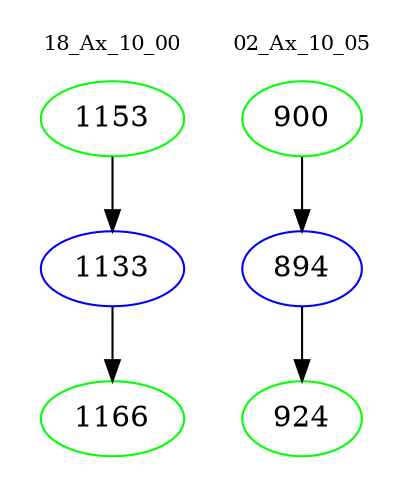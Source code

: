 digraph{
subgraph cluster_0 {
color = white
label = "18_Ax_10_00";
fontsize=10;
T0_1153 [label="1153", color="green"]
T0_1153 -> T0_1133 [color="black"]
T0_1133 [label="1133", color="blue"]
T0_1133 -> T0_1166 [color="black"]
T0_1166 [label="1166", color="green"]
}
subgraph cluster_1 {
color = white
label = "02_Ax_10_05";
fontsize=10;
T1_900 [label="900", color="green"]
T1_900 -> T1_894 [color="black"]
T1_894 [label="894", color="blue"]
T1_894 -> T1_924 [color="black"]
T1_924 [label="924", color="green"]
}
}

